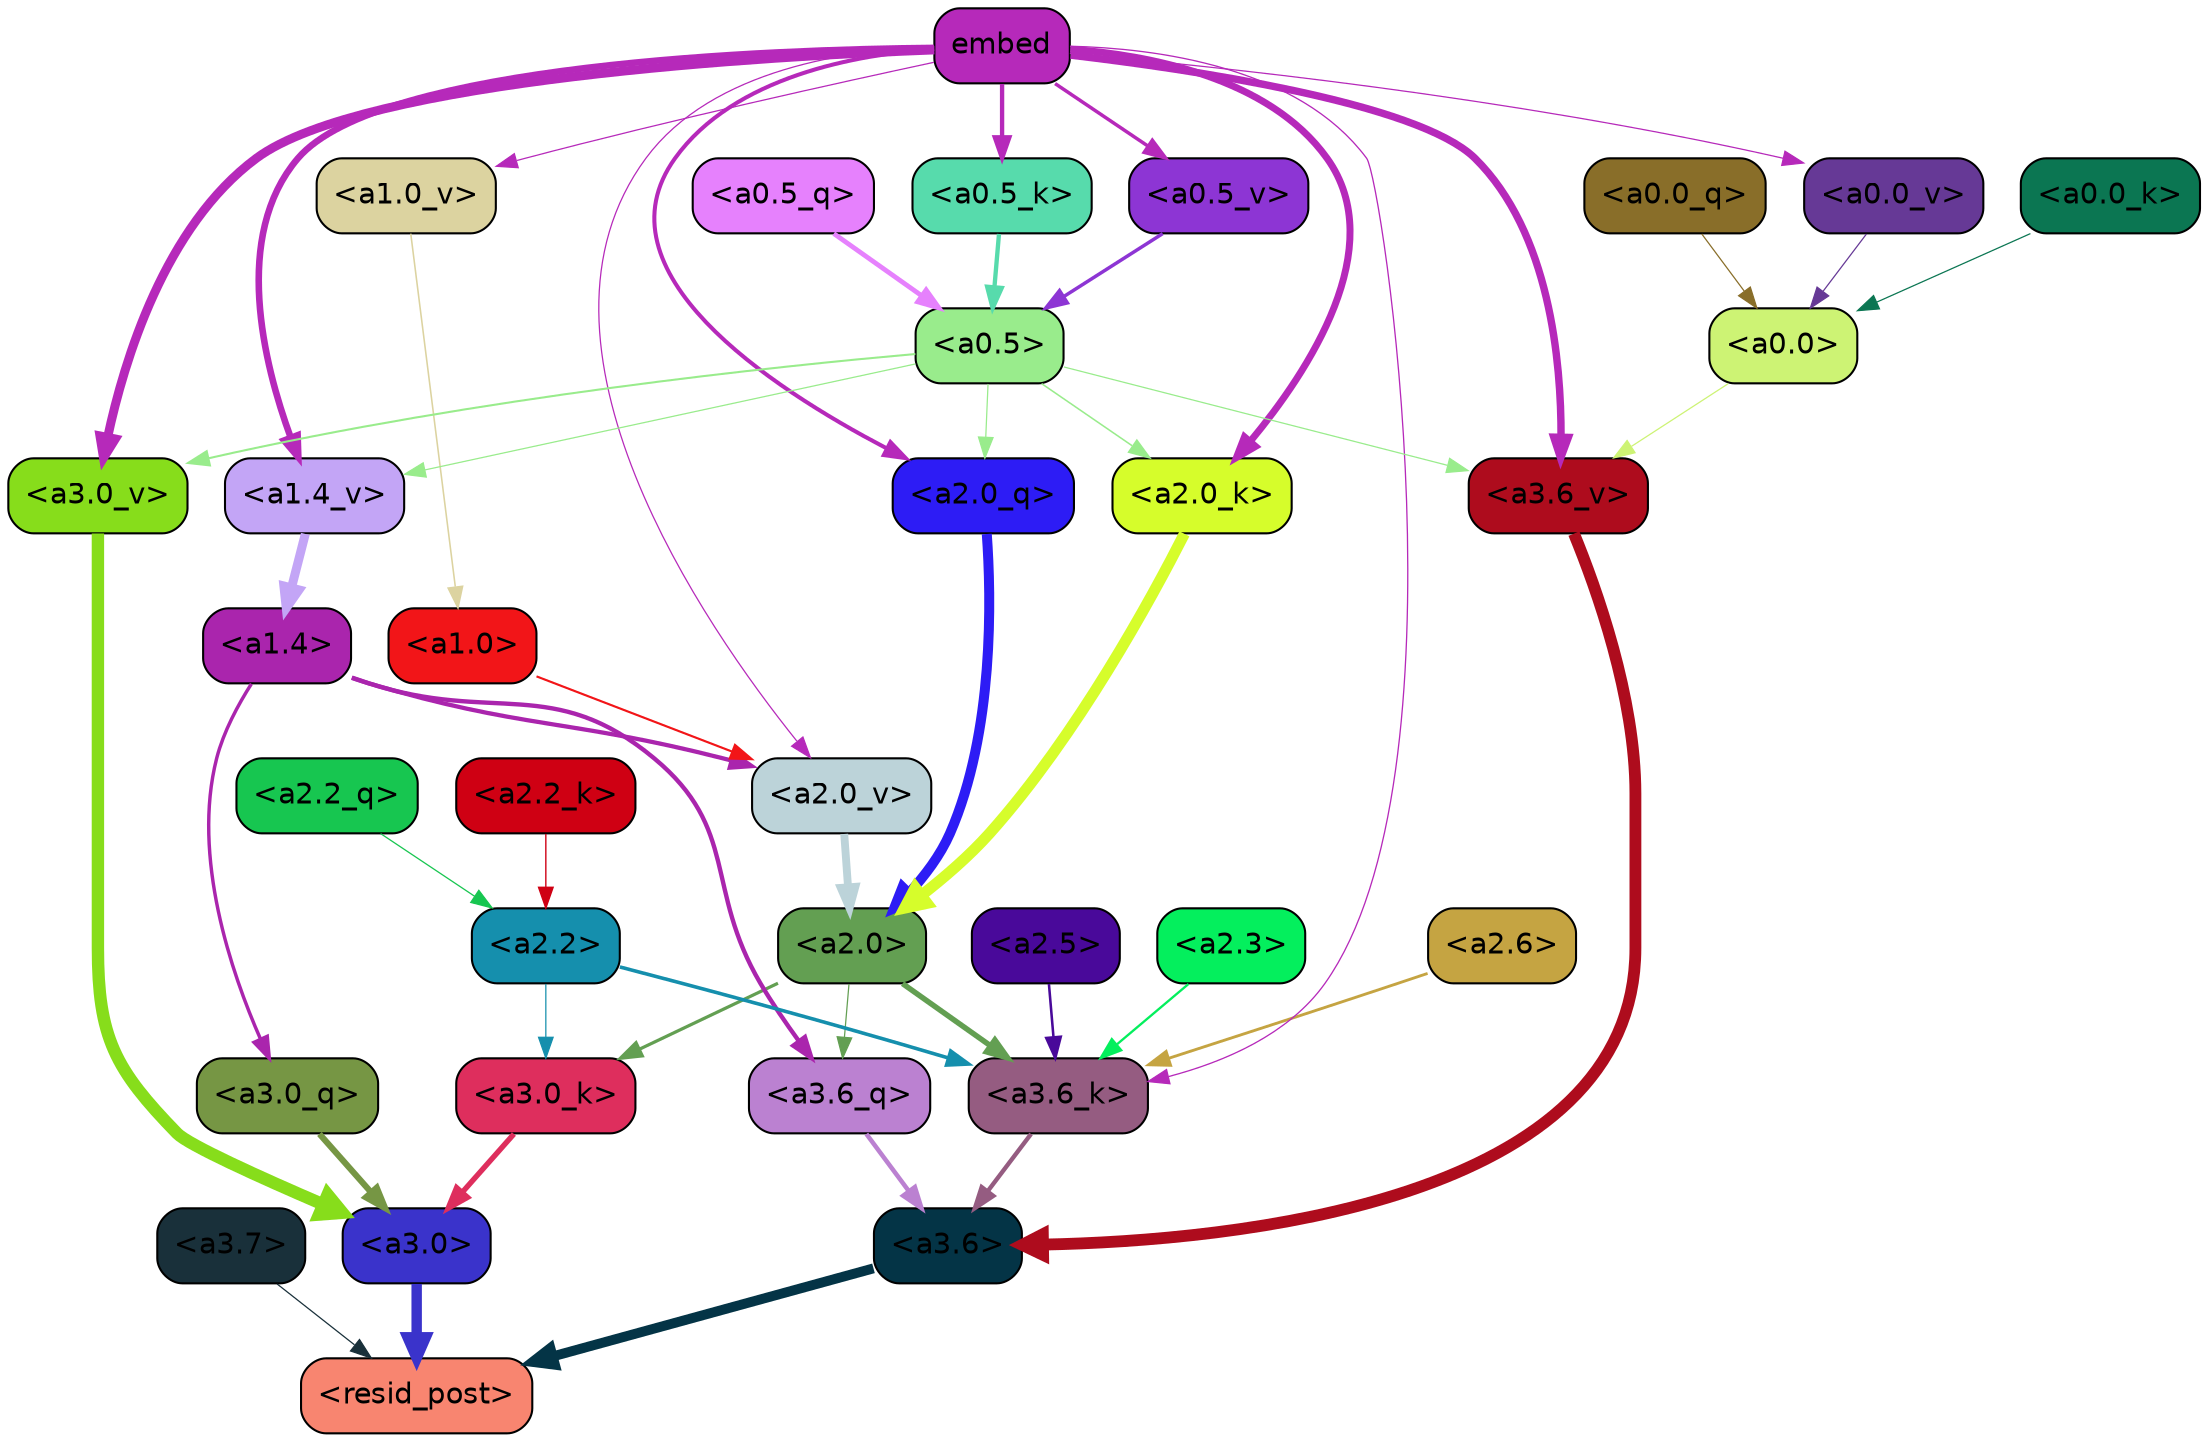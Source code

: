strict digraph "" {
	graph [bgcolor=transparent,
		layout=dot,
		overlap=false,
		splines=true
	];
	"<a3.7>"	[color=black,
		fillcolor="#19303a",
		fontname=Helvetica,
		shape=box,
		style="filled, rounded"];
	"<resid_post>"	[color=black,
		fillcolor="#f88570",
		fontname=Helvetica,
		shape=box,
		style="filled, rounded"];
	"<a3.7>" -> "<resid_post>"	[color="#19303a",
		penwidth=0.6];
	"<a3.6>"	[color=black,
		fillcolor="#043446",
		fontname=Helvetica,
		shape=box,
		style="filled, rounded"];
	"<a3.6>" -> "<resid_post>"	[color="#043446",
		penwidth=4.748674273490906];
	"<a3.0>"	[color=black,
		fillcolor="#3a33cb",
		fontname=Helvetica,
		shape=box,
		style="filled, rounded"];
	"<a3.0>" -> "<resid_post>"	[color="#3a33cb",
		penwidth=5.004031300544739];
	"<a3.6_q>"	[color=black,
		fillcolor="#bb81d1",
		fontname=Helvetica,
		shape=box,
		style="filled, rounded"];
	"<a3.6_q>" -> "<a3.6>"	[color="#bb81d1",
		penwidth=2.1656854450702667];
	"<a3.0_q>"	[color=black,
		fillcolor="#769644",
		fontname=Helvetica,
		shape=box,
		style="filled, rounded"];
	"<a3.0_q>" -> "<a3.0>"	[color="#769644",
		penwidth=2.95696559548378];
	"<a3.6_k>"	[color=black,
		fillcolor="#955c81",
		fontname=Helvetica,
		shape=box,
		style="filled, rounded"];
	"<a3.6_k>" -> "<a3.6>"	[color="#955c81",
		penwidth=2.086437076330185];
	"<a3.0_k>"	[color=black,
		fillcolor="#de2e5d",
		fontname=Helvetica,
		shape=box,
		style="filled, rounded"];
	"<a3.0_k>" -> "<a3.0>"	[color="#de2e5d",
		penwidth=2.5988530814647675];
	"<a3.6_v>"	[color=black,
		fillcolor="#ae0c1d",
		fontname=Helvetica,
		shape=box,
		style="filled, rounded"];
	"<a3.6_v>" -> "<a3.6>"	[color="#ae0c1d",
		penwidth=5.669987380504608];
	"<a3.0_v>"	[color=black,
		fillcolor="#87dd1b",
		fontname=Helvetica,
		shape=box,
		style="filled, rounded"];
	"<a3.0_v>" -> "<a3.0>"	[color="#87dd1b",
		penwidth=5.9515902400016785];
	"<a2.0>"	[color=black,
		fillcolor="#639f52",
		fontname=Helvetica,
		shape=box,
		style="filled, rounded"];
	"<a2.0>" -> "<a3.6_q>"	[color="#639f52",
		penwidth=0.6];
	"<a2.0>" -> "<a3.6_k>"	[color="#639f52",
		penwidth=2.6423546075820923];
	"<a2.0>" -> "<a3.0_k>"	[color="#639f52",
		penwidth=1.5482127666473389];
	"<a1.4>"	[color=black,
		fillcolor="#aa25ad",
		fontname=Helvetica,
		shape=box,
		style="filled, rounded"];
	"<a1.4>" -> "<a3.6_q>"	[color="#aa25ad",
		penwidth=2.1035547256469727];
	"<a1.4>" -> "<a3.0_q>"	[color="#aa25ad",
		penwidth=1.6541699171066284];
	"<a2.0_v>"	[color=black,
		fillcolor="#bcd3d9",
		fontname=Helvetica,
		shape=box,
		style="filled, rounded"];
	"<a1.4>" -> "<a2.0_v>"	[color="#aa25ad",
		penwidth=2.048949420452118];
	"<a2.6>"	[color=black,
		fillcolor="#c5a442",
		fontname=Helvetica,
		shape=box,
		style="filled, rounded"];
	"<a2.6>" -> "<a3.6_k>"	[color="#c5a442",
		penwidth=1.3718644380569458];
	"<a2.5>"	[color=black,
		fillcolor="#49099a",
		fontname=Helvetica,
		shape=box,
		style="filled, rounded"];
	"<a2.5>" -> "<a3.6_k>"	[color="#49099a",
		penwidth=1.231603980064392];
	"<a2.3>"	[color=black,
		fillcolor="#04ef5d",
		fontname=Helvetica,
		shape=box,
		style="filled, rounded"];
	"<a2.3>" -> "<a3.6_k>"	[color="#04ef5d",
		penwidth=1.1117559671401978];
	"<a2.2>"	[color=black,
		fillcolor="#158fad",
		fontname=Helvetica,
		shape=box,
		style="filled, rounded"];
	"<a2.2>" -> "<a3.6_k>"	[color="#158fad",
		penwidth=1.7315057516098022];
	"<a2.2>" -> "<a3.0_k>"	[color="#158fad",
		penwidth=0.6];
	embed	[color=black,
		fillcolor="#b629ba",
		fontname=Helvetica,
		shape=box,
		style="filled, rounded"];
	embed -> "<a3.6_k>"	[color="#b629ba",
		penwidth=0.6229734420776367];
	embed -> "<a3.6_v>"	[color="#b629ba",
		penwidth=3.56406831741333];
	embed -> "<a3.0_v>"	[color="#b629ba",
		penwidth=4.293717980384827];
	"<a2.0_q>"	[color=black,
		fillcolor="#2d1cf5",
		fontname=Helvetica,
		shape=box,
		style="filled, rounded"];
	embed -> "<a2.0_q>"	[color="#b629ba",
		penwidth=1.9479764699935913];
	"<a2.0_k>"	[color=black,
		fillcolor="#d6fd2b",
		fontname=Helvetica,
		shape=box,
		style="filled, rounded"];
	embed -> "<a2.0_k>"	[color="#b629ba",
		penwidth=3.348647713661194];
	embed -> "<a2.0_v>"	[color="#b629ba",
		penwidth=0.6];
	"<a1.4_v>"	[color=black,
		fillcolor="#c3a5f6",
		fontname=Helvetica,
		shape=box,
		style="filled, rounded"];
	embed -> "<a1.4_v>"	[color="#b629ba",
		penwidth=3.1658360958099365];
	"<a1.0_v>"	[color=black,
		fillcolor="#dcd3a0",
		fontname=Helvetica,
		shape=box,
		style="filled, rounded"];
	embed -> "<a1.0_v>"	[color="#b629ba",
		penwidth=0.6];
	"<a0.5_k>"	[color=black,
		fillcolor="#57dbac",
		fontname=Helvetica,
		shape=box,
		style="filled, rounded"];
	embed -> "<a0.5_k>"	[color="#b629ba",
		penwidth=2.0782761573791504];
	"<a0.5_v>"	[color=black,
		fillcolor="#8d35d4",
		fontname=Helvetica,
		shape=box,
		style="filled, rounded"];
	embed -> "<a0.5_v>"	[color="#b629ba",
		penwidth=1.6795666217803955];
	"<a0.0_v>"	[color=black,
		fillcolor="#663996",
		fontname=Helvetica,
		shape=box,
		style="filled, rounded"];
	embed -> "<a0.0_v>"	[color="#b629ba",
		penwidth=0.6];
	"<a0.5>"	[color=black,
		fillcolor="#99ec8c",
		fontname=Helvetica,
		shape=box,
		style="filled, rounded"];
	"<a0.5>" -> "<a3.6_v>"	[color="#99ec8c",
		penwidth=0.6];
	"<a0.5>" -> "<a3.0_v>"	[color="#99ec8c",
		penwidth=0.9916514158248901];
	"<a0.5>" -> "<a2.0_q>"	[color="#99ec8c",
		penwidth=0.6];
	"<a0.5>" -> "<a2.0_k>"	[color="#99ec8c",
		penwidth=0.7479127645492554];
	"<a0.5>" -> "<a1.4_v>"	[color="#99ec8c",
		penwidth=0.6];
	"<a0.0>"	[color=black,
		fillcolor="#cdf374",
		fontname=Helvetica,
		shape=box,
		style="filled, rounded"];
	"<a0.0>" -> "<a3.6_v>"	[color="#cdf374",
		penwidth=0.6];
	"<a2.2_q>"	[color=black,
		fillcolor="#17c650",
		fontname=Helvetica,
		shape=box,
		style="filled, rounded"];
	"<a2.2_q>" -> "<a2.2>"	[color="#17c650",
		penwidth=0.6068362593650818];
	"<a2.0_q>" -> "<a2.0>"	[color="#2d1cf5",
		penwidth=4.801594913005829];
	"<a2.2_k>"	[color=black,
		fillcolor="#cf0013",
		fontname=Helvetica,
		shape=box,
		style="filled, rounded"];
	"<a2.2_k>" -> "<a2.2>"	[color="#cf0013",
		penwidth=0.6648573875427246];
	"<a2.0_k>" -> "<a2.0>"	[color="#d6fd2b",
		penwidth=5.364346981048584];
	"<a2.0_v>" -> "<a2.0>"	[color="#bcd3d9",
		penwidth=3.76983106136322];
	"<a1.0>"	[color=black,
		fillcolor="#f21518",
		fontname=Helvetica,
		shape=box,
		style="filled, rounded"];
	"<a1.0>" -> "<a2.0_v>"	[color="#f21518",
		penwidth=1.0333166718482971];
	"<a1.4_v>" -> "<a1.4>"	[color="#c3a5f6",
		penwidth=4.295930981636047];
	"<a1.0_v>" -> "<a1.0>"	[color="#dcd3a0",
		penwidth=0.7506231069564819];
	"<a0.5_q>"	[color=black,
		fillcolor="#e681fd",
		fontname=Helvetica,
		shape=box,
		style="filled, rounded"];
	"<a0.5_q>" -> "<a0.5>"	[color="#e681fd",
		penwidth=2.30334210395813];
	"<a0.0_q>"	[color=black,
		fillcolor="#896e29",
		fontname=Helvetica,
		shape=box,
		style="filled, rounded"];
	"<a0.0_q>" -> "<a0.0>"	[color="#896e29",
		penwidth=0.6];
	"<a0.5_k>" -> "<a0.5>"	[color="#57dbac",
		penwidth=2.078277349472046];
	"<a0.0_k>"	[color=black,
		fillcolor="#0b7652",
		fontname=Helvetica,
		shape=box,
		style="filled, rounded"];
	"<a0.0_k>" -> "<a0.0>"	[color="#0b7652",
		penwidth=0.6];
	"<a0.5_v>" -> "<a0.5>"	[color="#8d35d4",
		penwidth=1.6795680522918701];
	"<a0.0_v>" -> "<a0.0>"	[color="#663996",
		penwidth=0.6];
}
